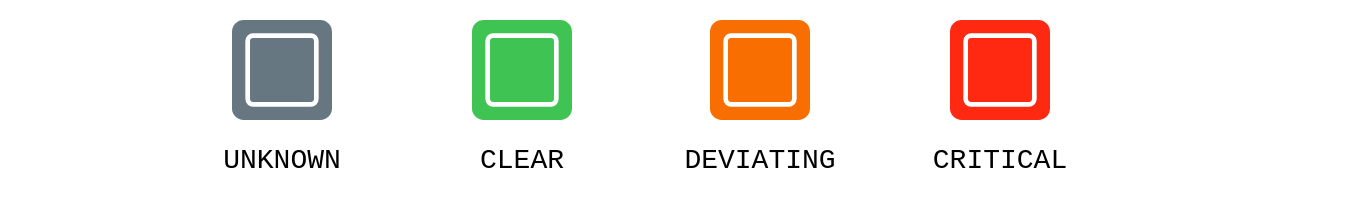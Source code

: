 <mxfile version="14.7.1" type="device"><diagram id="GOFHlGoA2OW3VGqMn38v" name="Page-1"><mxGraphModel dx="2345" dy="713" grid="1" gridSize="10" guides="1" tooltips="1" connect="1" arrows="1" fold="1" page="1" pageScale="1" pageWidth="1169" pageHeight="827" math="0" shadow="0"><root><mxCell id="0"/><mxCell id="1" parent="0"/><mxCell id="YpXlERrC88PSrvPA3rP3-1" value="" style="rounded=0;whiteSpace=wrap;html=1;strokeColor=none;fontStyle=4" parent="1" vertex="1"><mxGeometry x="-214.5" y="150" width="640" height="110" as="geometry"/></mxCell><mxCell id="YpXlERrC88PSrvPA3rP3-15" value="" style="group" connectable="0" vertex="1" parent="1"><mxGeometry x="-30" y="160" width="498" height="100" as="geometry"/></mxCell><mxCell id="Nj-SzBLMy8ON8Nw6TuKm-4" value="" style="group" vertex="1" connectable="0" parent="1"><mxGeometry x="-138" y="160" width="487" height="100" as="geometry"/></mxCell><mxCell id="YpXlERrC88PSrvPA3rP3-6" value="&lt;font style=&quot;font-size: 14px;&quot;&gt;CLEAR&lt;/font&gt;" style="rounded=0;whiteSpace=wrap;html=1;strokeColor=none;fontFamily=Courier New;fontSize=14;fillColor=none;" parent="Nj-SzBLMy8ON8Nw6TuKm-4" vertex="1"><mxGeometry x="120" y="40" width="128" height="60" as="geometry"/></mxCell><mxCell id="YpXlERrC88PSrvPA3rP3-2" value="" style="shape=image;verticalLabelPosition=bottom;labelBackgroundColor=#ffffff;verticalAlign=top;aspect=fixed;imageAspect=0;image=data:image/svg+xml,PHN2ZyB4bWxucz0iaHR0cDovL3d3dy53My5vcmcvMjAwMC9zdmciIHdpZHRoPSIxMjgiIGhlaWdodD0iMTI4IiB2aWV3Qm94PSIwIDAgMTI4IDEyOCIgZmlsbD0ibm9uZSI+JiN4YTs8cmVjdCB3aWR0aD0iMTI4IiBoZWlnaHQ9IjEyOCIgcng9IjE1IiBmaWxsPSIjM0ZDNDU0Ii8+JiN4YTs8cmVjdCB4PSIyMC4wNjY3IiB5PSIyMC4wNjY3IiB3aWR0aD0iODcuODY2NyIgaGVpZ2h0PSI4Ny44NjY3IiByeD0iNyIgZmlsbD0iIzNGQzQ1NCIgc3Ryb2tlPSJ3aGl0ZSIgc3Ryb2tlLXdpZHRoPSI2Ii8+JiN4YTs8L3N2Zz4=;" parent="Nj-SzBLMy8ON8Nw6TuKm-4" vertex="1"><mxGeometry x="159" width="50" height="50" as="geometry"/></mxCell><mxCell id="YpXlERrC88PSrvPA3rP3-3" value="" style="shape=image;verticalLabelPosition=bottom;labelBackgroundColor=#ffffff;verticalAlign=top;aspect=fixed;imageAspect=0;image=data:image/svg+xml,PHN2ZyB4bWxucz0iaHR0cDovL3d3dy53My5vcmcvMjAwMC9zdmciIHdpZHRoPSIxMjgiIGhlaWdodD0iMTI4IiB2aWV3Qm94PSIwIDAgMTI4IDEyOCIgZmlsbD0ibm9uZSI+JiN4YTs8cmVjdCB3aWR0aD0iMTI4IiBoZWlnaHQ9IjEyOCIgcng9IjE1IiBmaWxsPSIjRjg2RTAwIi8+JiN4YTs8cmVjdCB4PSIyMC4wNjY3IiB5PSIyMC4wNjY3IiB3aWR0aD0iODcuODY2NyIgaGVpZ2h0PSI4Ny44NjY3IiByeD0iNyIgZmlsbD0iI0Y4NkUwMCIgc3Ryb2tlPSJ3aGl0ZSIgc3Ryb2tlLXdpZHRoPSI2Ii8+JiN4YTs8L3N2Zz4=;" parent="Nj-SzBLMy8ON8Nw6TuKm-4" vertex="1"><mxGeometry x="278" width="50" height="50" as="geometry"/></mxCell><mxCell id="YpXlERrC88PSrvPA3rP3-4" value="" style="shape=image;verticalLabelPosition=bottom;labelBackgroundColor=#ffffff;verticalAlign=top;aspect=fixed;imageAspect=0;image=data:image/svg+xml,PHN2ZyB4bWxucz0iaHR0cDovL3d3dy53My5vcmcvMjAwMC9zdmciIHdpZHRoPSIxMjgiIGhlaWdodD0iMTI4IiB2aWV3Qm94PSIwIDAgMTI4IDEyOCIgZmlsbD0ibm9uZSI+JiN4YTs8cmVjdCB3aWR0aD0iMTI4IiBoZWlnaHQ9IjEyOCIgcng9IjE1IiBmaWxsPSIjRkYyODExIi8+JiN4YTs8cmVjdCB4PSIyMC4wNjY3IiB5PSIyMC4wNjY3IiB3aWR0aD0iODcuODY2NyIgaGVpZ2h0PSI4Ny44NjY3IiByeD0iNyIgZmlsbD0iI0ZGMjgxMSIgc3Ryb2tlPSJ3aGl0ZSIgc3Ryb2tlLXdpZHRoPSI2Ii8+JiN4YTs8L3N2Zz4=;" parent="Nj-SzBLMy8ON8Nw6TuKm-4" vertex="1"><mxGeometry x="398" width="50" height="50" as="geometry"/></mxCell><mxCell id="YpXlERrC88PSrvPA3rP3-5" value="" style="shape=image;verticalLabelPosition=bottom;labelBackgroundColor=#ffffff;verticalAlign=top;aspect=fixed;imageAspect=0;image=data:image/svg+xml,PHN2ZyB4bWxucz0iaHR0cDovL3d3dy53My5vcmcvMjAwMC9zdmciIHdpZHRoPSIxMjgiIGhlaWdodD0iMTI4IiB2aWV3Qm94PSIwIDAgMTI4IDEyOCIgZmlsbD0ibm9uZSI+JiN4YTs8cmVjdCB3aWR0aD0iMTI4IiBoZWlnaHQ9IjEyOCIgcng9IjE1IiBmaWxsPSIjNjY3NzgyIi8+JiN4YTs8cmVjdCB4PSIyMC4wNjY3IiB5PSIyMC4wNjY3IiB3aWR0aD0iODcuODY2NyIgaGVpZ2h0PSI4Ny44NjY3IiByeD0iNyIgZmlsbD0iIzY2Nzc4MiIgc3Ryb2tlPSJ3aGl0ZSIgc3Ryb2tlLXdpZHRoPSI2Ii8+JiN4YTs8L3N2Zz4=;" parent="Nj-SzBLMy8ON8Nw6TuKm-4" vertex="1"><mxGeometry x="39" width="50" height="50" as="geometry"/></mxCell><mxCell id="YpXlERrC88PSrvPA3rP3-7" value="DEVIATING" style="rounded=0;whiteSpace=wrap;html=1;strokeColor=none;fontFamily=Courier New;fontSize=14;fillColor=none;" parent="Nj-SzBLMy8ON8Nw6TuKm-4" vertex="1"><mxGeometry x="239" y="40" width="128" height="60" as="geometry"/></mxCell><mxCell id="YpXlERrC88PSrvPA3rP3-8" value="&lt;font style=&quot;font-size: 14px;&quot;&gt;CRITICAL&lt;/font&gt;" style="rounded=0;whiteSpace=wrap;html=1;strokeColor=none;fontFamily=Courier New;fontSize=14;fillColor=none;" parent="Nj-SzBLMy8ON8Nw6TuKm-4" vertex="1"><mxGeometry x="359" y="40" width="128" height="60" as="geometry"/></mxCell><mxCell id="YpXlERrC88PSrvPA3rP3-10" value="&lt;font style=&quot;font-size: 14px;&quot;&gt;UNKNOWN&lt;/font&gt;" style="rounded=0;whiteSpace=wrap;html=1;strokeColor=none;fontFamily=Courier New;fontSize=14;fillColor=none;" parent="Nj-SzBLMy8ON8Nw6TuKm-4" vertex="1"><mxGeometry y="40" width="128" height="60" as="geometry"/></mxCell></root></mxGraphModel></diagram></mxfile>